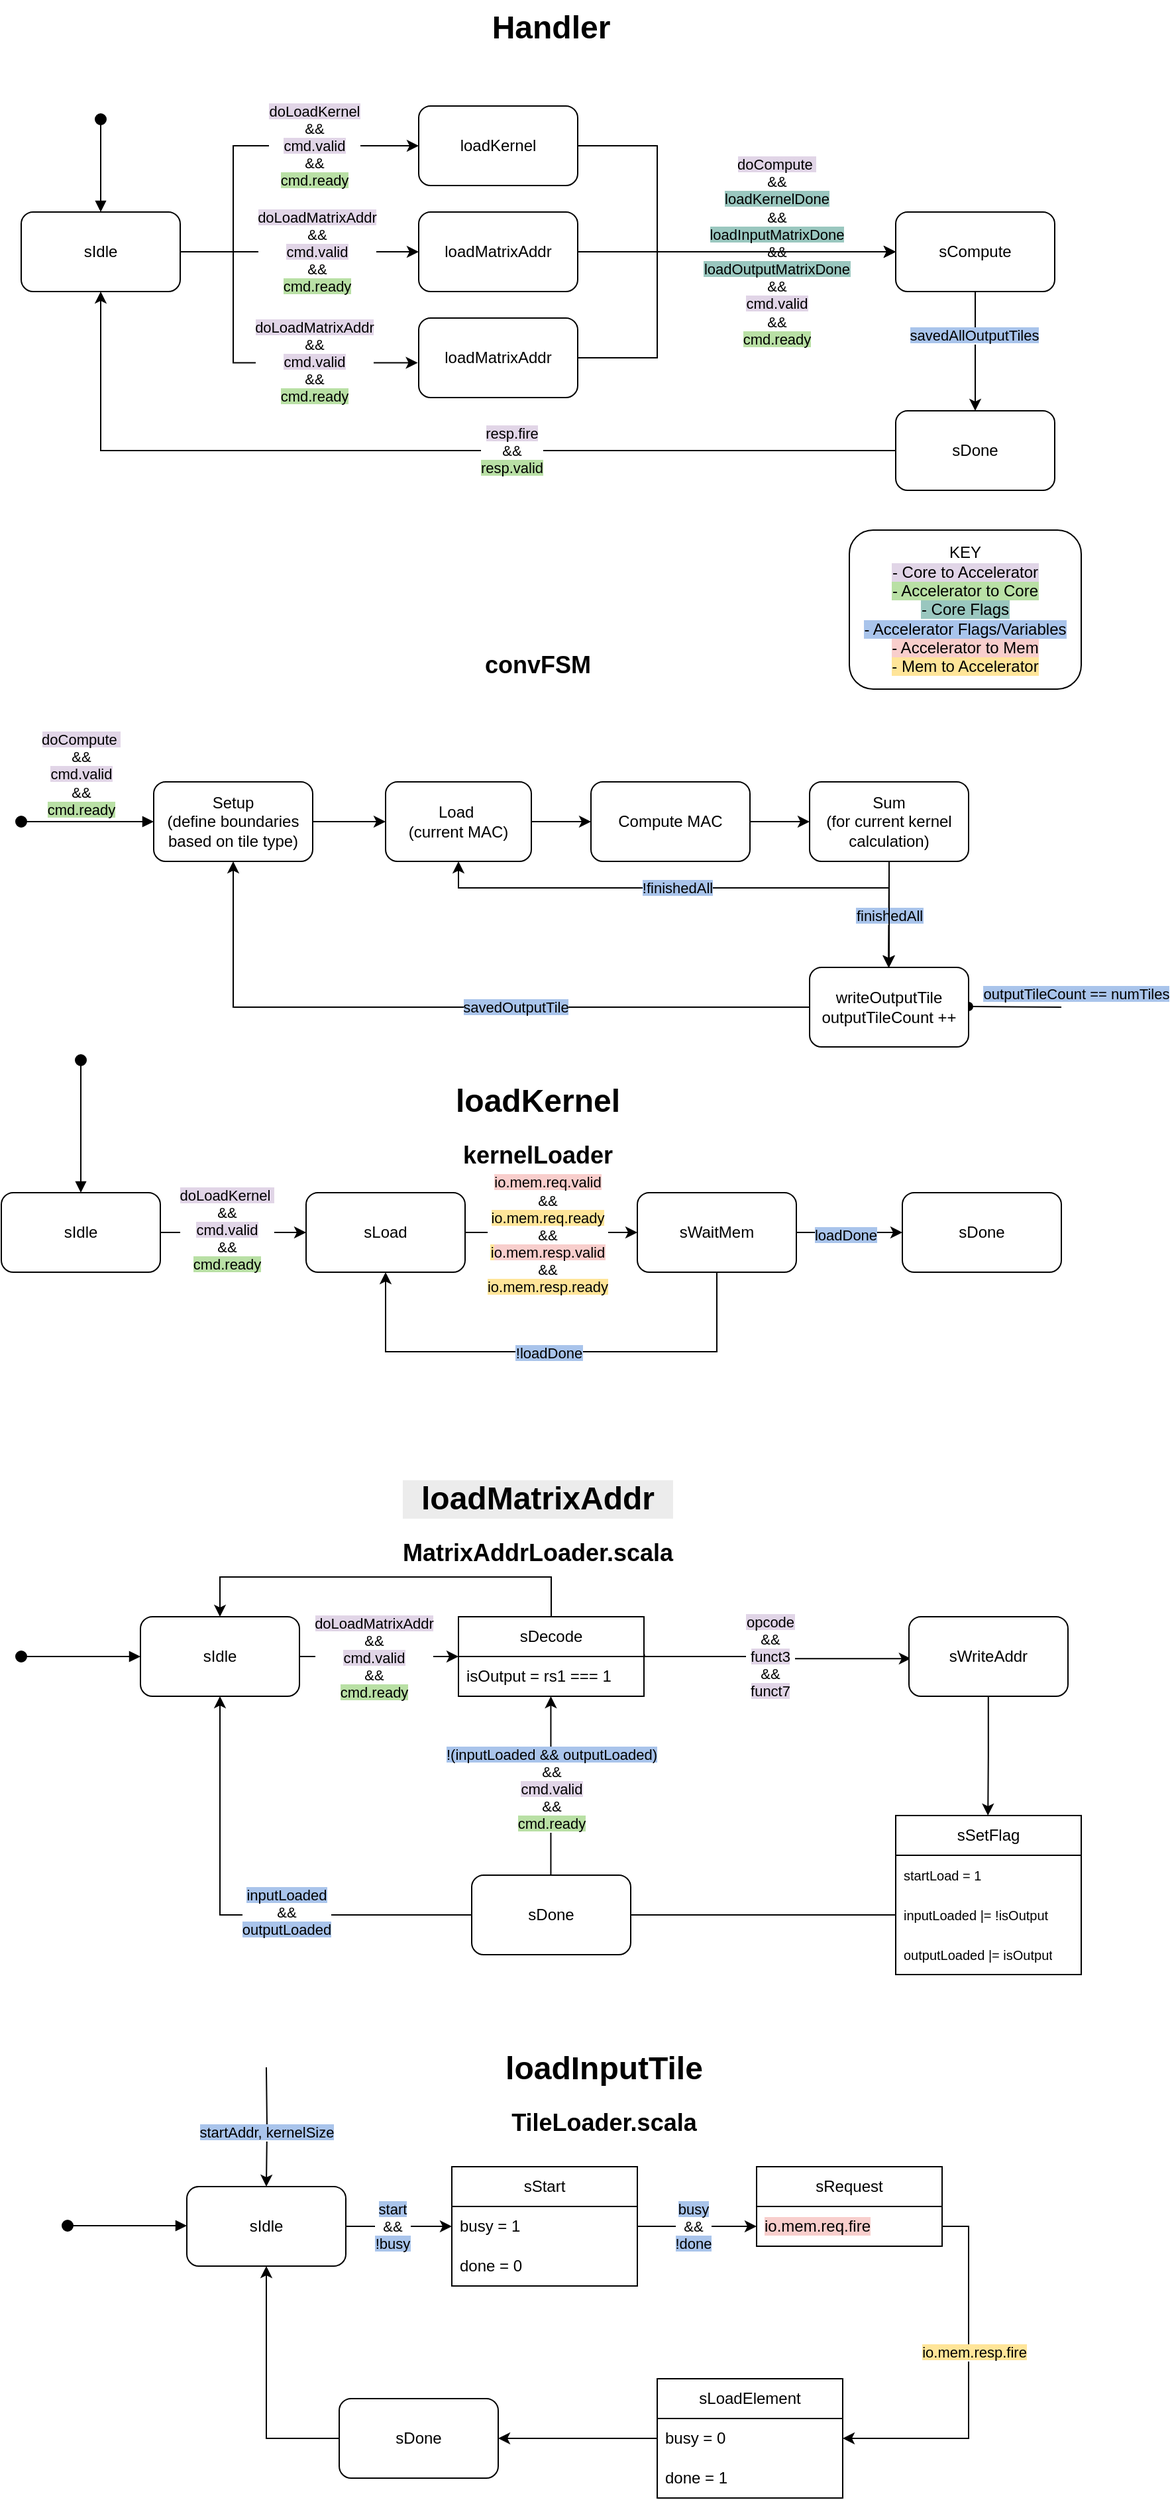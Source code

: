 <mxfile version="27.0.6">
  <diagram name="Page-1" id="AbGpAP4MnXm49M3xG25A">
    <mxGraphModel dx="814" dy="551" grid="1" gridSize="10" guides="1" tooltips="1" connect="1" arrows="1" fold="1" page="1" pageScale="1" pageWidth="850" pageHeight="1100" math="0" shadow="0">
      <root>
        <mxCell id="0" />
        <mxCell id="1" parent="0" />
        <mxCell id="mHajlrHNez_8a4drACEi-1" value="&lt;h1 style=&quot;margin-top: 0px;&quot;&gt;Handler&lt;/h1&gt;" style="text;html=1;whiteSpace=wrap;overflow=hidden;rounded=0;align=center;" parent="1" vertex="1">
          <mxGeometry x="335" y="20" width="180" height="120" as="geometry" />
        </mxCell>
        <mxCell id="mHajlrHNez_8a4drACEi-3" value="sCompute" style="rounded=1;whiteSpace=wrap;html=1;" parent="1" vertex="1">
          <mxGeometry x="685" y="180" width="120" height="60" as="geometry" />
        </mxCell>
        <mxCell id="e7i92no-idro5mqMsdCR-1" style="edgeStyle=orthogonalEdgeStyle;rounded=0;orthogonalLoop=1;jettySize=auto;html=1;entryX=0.5;entryY=1;entryDx=0;entryDy=0;" parent="1" source="mHajlrHNez_8a4drACEi-4" target="9_EJvV3WEVmUTqAfREFr-1" edge="1">
          <mxGeometry relative="1" as="geometry" />
        </mxCell>
        <mxCell id="e7i92no-idro5mqMsdCR-3" value="&lt;div&gt;&lt;span style=&quot;background-color: rgb(225, 213, 231);&quot;&gt;resp.fire&lt;/span&gt;&lt;/div&gt;&lt;div&gt;&amp;amp;&amp;amp;&lt;/div&gt;&lt;span style=&quot;background-color: rgb(185, 224, 165);&quot;&gt;resp.valid&lt;/span&gt;" style="edgeLabel;html=1;align=center;verticalAlign=middle;resizable=0;points=[];" parent="e7i92no-idro5mqMsdCR-1" vertex="1" connectable="0">
          <mxGeometry x="-0.217" y="4" relative="1" as="geometry">
            <mxPoint x="-8" y="-4" as="offset" />
          </mxGeometry>
        </mxCell>
        <mxCell id="mHajlrHNez_8a4drACEi-4" value="sDone" style="rounded=1;whiteSpace=wrap;html=1;" parent="1" vertex="1">
          <mxGeometry x="685" y="330" width="120" height="60" as="geometry" />
        </mxCell>
        <mxCell id="mHajlrHNez_8a4drACEi-5" value="" style="html=1;verticalAlign=bottom;startArrow=oval;startFill=1;endArrow=block;startSize=8;curved=0;rounded=0;entryX=0.5;entryY=0;entryDx=0;entryDy=0;" parent="1" edge="1">
          <mxGeometry width="60" relative="1" as="geometry">
            <mxPoint x="85" y="110" as="sourcePoint" />
            <mxPoint x="85" y="180" as="targetPoint" />
          </mxGeometry>
        </mxCell>
        <mxCell id="mHajlrHNez_8a4drACEi-7" value="" style="endArrow=classic;html=1;rounded=0;entryX=0;entryY=0.5;entryDx=0;entryDy=0;exitX=1;exitY=0.5;exitDx=0;exitDy=0;" parent="1" source="9_EJvV3WEVmUTqAfREFr-35" target="mHajlrHNez_8a4drACEi-3" edge="1">
          <mxGeometry width="50" height="50" relative="1" as="geometry">
            <mxPoint x="505" y="210" as="sourcePoint" />
            <mxPoint x="775" y="360" as="targetPoint" />
          </mxGeometry>
        </mxCell>
        <mxCell id="mHajlrHNez_8a4drACEi-8" value="&lt;span style=&quot;background-color: rgb(225, 213, 231);&quot;&gt;doCompute&amp;nbsp;&lt;/span&gt;&lt;div&gt;&lt;span&gt;&amp;amp;&amp;amp;&lt;/span&gt;&lt;/div&gt;&lt;div&gt;&lt;span style=&quot;background-color: rgb(154, 199, 191);&quot;&gt;loadKernelDone&lt;/span&gt;&lt;/div&gt;&lt;div&gt;&lt;span&gt;&amp;amp;&amp;amp;&lt;/span&gt;&lt;/div&gt;&lt;div&gt;&lt;span style=&quot;background-color: rgb(154, 199, 191);&quot;&gt;loadInputMatrixDone&lt;/span&gt;&lt;/div&gt;&lt;div&gt;&lt;span&gt;&amp;amp;&amp;amp;&lt;/span&gt;&lt;/div&gt;&lt;div&gt;&lt;span style=&quot;background-color: rgb(154, 199, 191);&quot;&gt;loadOutputMatrixDone&lt;/span&gt;&lt;/div&gt;&lt;div&gt;&lt;span&gt;&amp;amp;&amp;amp;&lt;/span&gt;&lt;/div&gt;&lt;div&gt;&lt;span style=&quot;background-color: rgb(225, 213, 231);&quot;&gt;cmd.valid&lt;/span&gt;&lt;/div&gt;&lt;div&gt;&lt;span&gt;&amp;amp;&amp;amp;&lt;/span&gt;&lt;/div&gt;&lt;div&gt;&lt;span style=&quot;background-color: rgb(185, 224, 165);&quot;&gt;cmd.ready&lt;/span&gt;&lt;/div&gt;" style="edgeLabel;html=1;align=center;verticalAlign=middle;resizable=0;points=[];" parent="mHajlrHNez_8a4drACEi-7" vertex="1" connectable="0">
          <mxGeometry x="-0.113" y="1" relative="1" as="geometry">
            <mxPoint x="43" y="1" as="offset" />
          </mxGeometry>
        </mxCell>
        <mxCell id="mHajlrHNez_8a4drACEi-9" value="" style="endArrow=classic;html=1;rounded=0;exitX=0.5;exitY=1;exitDx=0;exitDy=0;entryX=0.5;entryY=0;entryDx=0;entryDy=0;" parent="1" source="mHajlrHNez_8a4drACEi-3" target="mHajlrHNez_8a4drACEi-4" edge="1">
          <mxGeometry width="50" height="50" relative="1" as="geometry">
            <mxPoint x="725" y="410" as="sourcePoint" />
            <mxPoint x="775" y="360" as="targetPoint" />
          </mxGeometry>
        </mxCell>
        <mxCell id="mHajlrHNez_8a4drACEi-10" value="&lt;span style=&quot;background-color: rgb(169, 196, 235);&quot;&gt;savedAllOutputTiles&lt;/span&gt;" style="edgeLabel;html=1;align=center;verticalAlign=middle;resizable=0;points=[];" parent="mHajlrHNez_8a4drACEi-9" vertex="1" connectable="0">
          <mxGeometry x="-0.267" y="-1" relative="1" as="geometry">
            <mxPoint as="offset" />
          </mxGeometry>
        </mxCell>
        <mxCell id="9_EJvV3WEVmUTqAfREFr-40" value="" style="edgeStyle=orthogonalEdgeStyle;rounded=0;orthogonalLoop=1;jettySize=auto;html=1;" parent="1" source="9_EJvV3WEVmUTqAfREFr-1" target="9_EJvV3WEVmUTqAfREFr-35" edge="1">
          <mxGeometry relative="1" as="geometry" />
        </mxCell>
        <mxCell id="9_EJvV3WEVmUTqAfREFr-44" value="&lt;span style=&quot;background-color: rgb(225, 213, 231);&quot;&gt;doLoadMatrixAddr&lt;/span&gt;&lt;div&gt;&lt;div&gt;&amp;amp;&amp;amp;&lt;/div&gt;&lt;div&gt;&lt;span style=&quot;background-color: rgb(225, 213, 231);&quot;&gt;cmd.valid&lt;/span&gt;&lt;/div&gt;&lt;div&gt;&amp;amp;&amp;amp;&lt;/div&gt;&lt;div&gt;&lt;span style=&quot;background-color: rgb(185, 224, 165);&quot;&gt;cmd.ready&lt;/span&gt;&lt;/div&gt;&lt;/div&gt;" style="edgeLabel;html=1;align=center;verticalAlign=middle;resizable=0;points=[];" parent="9_EJvV3WEVmUTqAfREFr-40" vertex="1" connectable="0">
          <mxGeometry x="0.143" relative="1" as="geometry">
            <mxPoint as="offset" />
          </mxGeometry>
        </mxCell>
        <mxCell id="9_EJvV3WEVmUTqAfREFr-41" style="edgeStyle=orthogonalEdgeStyle;rounded=0;orthogonalLoop=1;jettySize=auto;html=1;exitX=1;exitY=0.5;exitDx=0;exitDy=0;entryX=0;entryY=0.5;entryDx=0;entryDy=0;" parent="1" source="9_EJvV3WEVmUTqAfREFr-1" target="9_EJvV3WEVmUTqAfREFr-34" edge="1">
          <mxGeometry relative="1" as="geometry">
            <Array as="points">
              <mxPoint x="185" y="210" />
              <mxPoint x="185" y="130" />
            </Array>
          </mxGeometry>
        </mxCell>
        <mxCell id="9_EJvV3WEVmUTqAfREFr-43" value="&lt;span style=&quot;background-color: rgb(225, 213, 231);&quot;&gt;doLoadKernel&lt;/span&gt;&lt;div&gt;&lt;div&gt;&amp;amp;&amp;amp;&lt;/div&gt;&lt;div&gt;&lt;span style=&quot;background-color: rgb(225, 213, 231);&quot;&gt;cmd.valid&lt;/span&gt;&lt;/div&gt;&lt;div&gt;&amp;amp;&amp;amp;&lt;/div&gt;&lt;div&gt;&lt;span style=&quot;background-color: rgb(185, 224, 165);&quot;&gt;cmd.ready&lt;/span&gt;&lt;/div&gt;&lt;/div&gt;" style="edgeLabel;html=1;align=center;verticalAlign=middle;resizable=0;points=[];" parent="9_EJvV3WEVmUTqAfREFr-41" vertex="1" connectable="0">
          <mxGeometry x="-0.042" relative="1" as="geometry">
            <mxPoint x="56" as="offset" />
          </mxGeometry>
        </mxCell>
        <mxCell id="9_EJvV3WEVmUTqAfREFr-1" value="sIdle" style="rounded=1;whiteSpace=wrap;html=1;" parent="1" vertex="1">
          <mxGeometry x="25" y="180" width="120" height="60" as="geometry" />
        </mxCell>
        <mxCell id="9_EJvV3WEVmUTqAfREFr-2" value="&lt;h1 style=&quot;margin-top: 0px;&quot;&gt;&lt;br&gt;&lt;/h1&gt;&lt;h2&gt;convFSM&lt;/h2&gt;" style="text;html=1;whiteSpace=wrap;overflow=hidden;rounded=0;align=center;" parent="1" vertex="1">
          <mxGeometry x="325" y="460" width="180" height="120" as="geometry" />
        </mxCell>
        <mxCell id="9_EJvV3WEVmUTqAfREFr-8" value="" style="edgeStyle=orthogonalEdgeStyle;rounded=0;orthogonalLoop=1;jettySize=auto;html=1;" parent="1" source="9_EJvV3WEVmUTqAfREFr-4" target="9_EJvV3WEVmUTqAfREFr-7" edge="1">
          <mxGeometry relative="1" as="geometry" />
        </mxCell>
        <mxCell id="9_EJvV3WEVmUTqAfREFr-4" value="Setup&lt;br&gt;(define boundaries based on tile type)" style="rounded=1;whiteSpace=wrap;html=1;" parent="1" vertex="1">
          <mxGeometry x="125" y="610" width="120" height="60" as="geometry" />
        </mxCell>
        <mxCell id="9_EJvV3WEVmUTqAfREFr-5" value="&lt;span style=&quot;background-color: rgb(225, 213, 231);&quot;&gt;doCompute&amp;nbsp;&lt;/span&gt;&lt;div&gt;&amp;amp;&amp;amp;&lt;/div&gt;&lt;div&gt;&lt;span style=&quot;background-color: rgb(225, 213, 231);&quot;&gt;cmd.valid&lt;/span&gt;&lt;/div&gt;&lt;div&gt;&amp;amp;&amp;amp;&lt;/div&gt;&lt;div&gt;&lt;span style=&quot;background-color: rgb(185, 224, 165);&quot;&gt;cmd.ready&lt;/span&gt;&lt;/div&gt;" style="html=1;verticalAlign=bottom;startArrow=oval;startFill=1;endArrow=block;startSize=8;curved=0;rounded=0;entryX=0;entryY=0.5;entryDx=0;entryDy=0;" parent="1" target="9_EJvV3WEVmUTqAfREFr-4" edge="1">
          <mxGeometry x="-0.097" width="60" relative="1" as="geometry">
            <mxPoint x="25" y="640" as="sourcePoint" />
            <mxPoint x="29.5" y="610" as="targetPoint" />
            <Array as="points">
              <mxPoint x="25" y="640" />
            </Array>
            <mxPoint as="offset" />
          </mxGeometry>
        </mxCell>
        <mxCell id="9_EJvV3WEVmUTqAfREFr-10" value="" style="edgeStyle=orthogonalEdgeStyle;rounded=0;orthogonalLoop=1;jettySize=auto;html=1;endArrow=classic;endFill=1;entryX=0.5;entryY=0;entryDx=0;entryDy=0;exitX=0.5;exitY=1;exitDx=0;exitDy=0;" parent="1" source="75ZHfetj1eM8MXebtC4A-9" edge="1">
          <mxGeometry relative="1" as="geometry">
            <mxPoint x="679.5" y="750" as="targetPoint" />
            <mxPoint x="679.5" y="690" as="sourcePoint" />
            <Array as="points">
              <mxPoint x="680" y="680" />
            </Array>
          </mxGeometry>
        </mxCell>
        <mxCell id="9_EJvV3WEVmUTqAfREFr-11" value="&lt;span style=&quot;background-color: rgb(169, 196, 235);&quot;&gt;finishedAll&lt;/span&gt;" style="edgeLabel;html=1;align=center;verticalAlign=middle;resizable=0;points=[];" parent="9_EJvV3WEVmUTqAfREFr-10" vertex="1" connectable="0">
          <mxGeometry x="0.014" relative="1" as="geometry">
            <mxPoint as="offset" />
          </mxGeometry>
        </mxCell>
        <mxCell id="75ZHfetj1eM8MXebtC4A-3" style="edgeStyle=orthogonalEdgeStyle;rounded=0;orthogonalLoop=1;jettySize=auto;html=1;entryX=0;entryY=0.5;entryDx=0;entryDy=0;" parent="1" source="9_EJvV3WEVmUTqAfREFr-7" target="75ZHfetj1eM8MXebtC4A-1" edge="1">
          <mxGeometry relative="1" as="geometry" />
        </mxCell>
        <mxCell id="9_EJvV3WEVmUTqAfREFr-7" value="Load&amp;nbsp;&lt;div&gt;(current MAC)&lt;/div&gt;" style="rounded=1;whiteSpace=wrap;html=1;" parent="1" vertex="1">
          <mxGeometry x="300" y="610" width="110" height="60" as="geometry" />
        </mxCell>
        <mxCell id="9_EJvV3WEVmUTqAfREFr-12" value="&lt;h1 style=&quot;margin-top: 0px;&quot;&gt;loadKernel&lt;/h1&gt;&lt;h2&gt;kernelLoader&lt;/h2&gt;" style="text;html=1;whiteSpace=wrap;overflow=hidden;rounded=0;align=center;" parent="1" vertex="1">
          <mxGeometry x="325" y="830" width="180" height="90" as="geometry" />
        </mxCell>
        <mxCell id="9_EJvV3WEVmUTqAfREFr-14" value="" style="endArrow=classic;html=1;rounded=0;exitX=0;exitY=0.5;exitDx=0;exitDy=0;entryX=0.5;entryY=1;entryDx=0;entryDy=0;" parent="1" source="9_EJvV3WEVmUTqAfREFr-13" target="9_EJvV3WEVmUTqAfREFr-4" edge="1">
          <mxGeometry width="50" height="50" relative="1" as="geometry">
            <mxPoint x="475" y="780" as="sourcePoint" />
            <mxPoint x="330" y="690" as="targetPoint" />
            <Array as="points">
              <mxPoint x="185" y="780" />
            </Array>
          </mxGeometry>
        </mxCell>
        <mxCell id="9_EJvV3WEVmUTqAfREFr-15" value="&lt;span style=&quot;background-color: rgb(169, 196, 235);&quot;&gt;savedOutputTile&lt;/span&gt;" style="edgeLabel;html=1;align=center;verticalAlign=middle;resizable=0;points=[];" parent="9_EJvV3WEVmUTqAfREFr-14" vertex="1" connectable="0">
          <mxGeometry x="-0.037" y="-3" relative="1" as="geometry">
            <mxPoint x="40" y="3" as="offset" />
          </mxGeometry>
        </mxCell>
        <mxCell id="9_EJvV3WEVmUTqAfREFr-26" value="" style="edgeStyle=orthogonalEdgeStyle;rounded=0;orthogonalLoop=1;jettySize=auto;html=1;" parent="1" source="9_EJvV3WEVmUTqAfREFr-19" target="9_EJvV3WEVmUTqAfREFr-22" edge="1">
          <mxGeometry relative="1" as="geometry" />
        </mxCell>
        <mxCell id="e7i92no-idro5mqMsdCR-4" value="&lt;span style=&quot;background-color: rgb(225, 213, 231);&quot;&gt;doLoadKernel&amp;nbsp;&lt;/span&gt;&lt;div&gt;&amp;amp;&amp;amp;&lt;/div&gt;&lt;div&gt;&lt;span style=&quot;background-color: rgb(225, 213, 231);&quot;&gt;cmd.valid&lt;/span&gt;&lt;/div&gt;&lt;div&gt;&amp;amp;&amp;amp;&lt;/div&gt;&lt;div&gt;&lt;span style=&quot;background-color: rgb(185, 224, 165);&quot;&gt;cmd.ready&lt;/span&gt;&lt;/div&gt;" style="edgeLabel;html=1;align=center;verticalAlign=middle;resizable=0;points=[];" parent="9_EJvV3WEVmUTqAfREFr-26" vertex="1" connectable="0">
          <mxGeometry x="-0.145" y="2" relative="1" as="geometry">
            <mxPoint x="3" as="offset" />
          </mxGeometry>
        </mxCell>
        <mxCell id="9_EJvV3WEVmUTqAfREFr-19" value="sIdle" style="rounded=1;whiteSpace=wrap;html=1;" parent="1" vertex="1">
          <mxGeometry x="10" y="920" width="120" height="60" as="geometry" />
        </mxCell>
        <mxCell id="9_EJvV3WEVmUTqAfREFr-21" value="" style="html=1;verticalAlign=bottom;startArrow=oval;startFill=1;endArrow=block;startSize=8;curved=0;rounded=0;entryX=0.5;entryY=0;entryDx=0;entryDy=0;" parent="1" target="9_EJvV3WEVmUTqAfREFr-19" edge="1">
          <mxGeometry x="0.571" width="60" relative="1" as="geometry">
            <mxPoint x="70" y="820" as="sourcePoint" />
            <mxPoint x="200" y="840" as="targetPoint" />
            <mxPoint as="offset" />
          </mxGeometry>
        </mxCell>
        <mxCell id="9_EJvV3WEVmUTqAfREFr-27" value="" style="edgeStyle=orthogonalEdgeStyle;rounded=0;orthogonalLoop=1;jettySize=auto;html=1;" parent="1" source="9_EJvV3WEVmUTqAfREFr-22" target="9_EJvV3WEVmUTqAfREFr-23" edge="1">
          <mxGeometry relative="1" as="geometry" />
        </mxCell>
        <mxCell id="9_EJvV3WEVmUTqAfREFr-28" value="&lt;span style=&quot;background-color: rgb(248, 206, 204);&quot;&gt;io.mem.req.valid&lt;/span&gt;&lt;div&gt;&amp;amp;&amp;amp;&lt;/div&gt;&lt;div&gt;&lt;span style=&quot;background-color: rgb(255, 229, 153);&quot;&gt;io.mem.req.ready&lt;/span&gt;&lt;/div&gt;&lt;div&gt;&lt;span&gt;&amp;amp;&amp;amp;&lt;/span&gt;&lt;/div&gt;&lt;div&gt;&lt;span style=&quot;background-color: rgb(255, 229, 153);&quot;&gt;i&lt;/span&gt;&lt;span style=&quot;background-color: rgb(248, 206, 204);&quot;&gt;o.mem.resp.valid&lt;/span&gt;&lt;/div&gt;&lt;div&gt;&lt;span&gt;&amp;amp;&amp;amp;&lt;/span&gt;&lt;/div&gt;&lt;div&gt;&lt;span style=&quot;background-color: rgb(255, 229, 153);&quot;&gt;io.mem.resp.ready&lt;/span&gt;&lt;/div&gt;" style="edgeLabel;html=1;align=center;verticalAlign=middle;resizable=0;points=[];" parent="9_EJvV3WEVmUTqAfREFr-27" vertex="1" connectable="0">
          <mxGeometry x="-0.044" y="-2" relative="1" as="geometry">
            <mxPoint as="offset" />
          </mxGeometry>
        </mxCell>
        <mxCell id="9_EJvV3WEVmUTqAfREFr-22" value="sLoad" style="rounded=1;whiteSpace=wrap;html=1;" parent="1" vertex="1">
          <mxGeometry x="240" y="920" width="120" height="60" as="geometry" />
        </mxCell>
        <mxCell id="9_EJvV3WEVmUTqAfREFr-25" value="" style="edgeStyle=orthogonalEdgeStyle;rounded=0;orthogonalLoop=1;jettySize=auto;html=1;" parent="1" source="9_EJvV3WEVmUTqAfREFr-23" target="9_EJvV3WEVmUTqAfREFr-24" edge="1">
          <mxGeometry relative="1" as="geometry" />
        </mxCell>
        <mxCell id="9_EJvV3WEVmUTqAfREFr-32" value="&lt;span style=&quot;background-color: rgb(169, 196, 235);&quot;&gt;loadDone&lt;/span&gt;" style="edgeLabel;html=1;align=center;verticalAlign=middle;resizable=0;points=[];" parent="9_EJvV3WEVmUTqAfREFr-25" vertex="1" connectable="0">
          <mxGeometry x="-0.075" y="-2" relative="1" as="geometry">
            <mxPoint as="offset" />
          </mxGeometry>
        </mxCell>
        <mxCell id="9_EJvV3WEVmUTqAfREFr-23" value="sWaitMem" style="rounded=1;whiteSpace=wrap;html=1;" parent="1" vertex="1">
          <mxGeometry x="490" y="920" width="120" height="60" as="geometry" />
        </mxCell>
        <mxCell id="9_EJvV3WEVmUTqAfREFr-24" value="sDone" style="rounded=1;whiteSpace=wrap;html=1;" parent="1" vertex="1">
          <mxGeometry x="690" y="920" width="120" height="60" as="geometry" />
        </mxCell>
        <mxCell id="9_EJvV3WEVmUTqAfREFr-29" value="KEY&lt;div&gt;&lt;span style=&quot;background-color: rgb(225, 213, 231);&quot;&gt;- Core to Accelerator&lt;/span&gt;&lt;/div&gt;&lt;div&gt;&lt;span style=&quot;background-color: rgb(185, 224, 165);&quot;&gt;- Accelerator to Core&lt;/span&gt;&lt;/div&gt;&lt;div&gt;&lt;span style=&quot;background-color: rgb(154, 199, 191);&quot;&gt;- Core Flags&lt;/span&gt;&lt;/div&gt;&lt;div&gt;&lt;span style=&quot;background-color: rgb(169, 196, 235);&quot;&gt;- Accelerator Flags/Variables&lt;/span&gt;&lt;/div&gt;&lt;div&gt;&lt;span style=&quot;background-color: rgb(248, 206, 204);&quot;&gt;- Accelerator to Mem&lt;/span&gt;&lt;/div&gt;&lt;div&gt;&lt;span style=&quot;background-color: rgb(255, 229, 153);&quot;&gt;- Mem to Accelerator&lt;/span&gt;&lt;/div&gt;" style="rounded=1;whiteSpace=wrap;html=1;labelBackgroundColor=default;" parent="1" vertex="1">
          <mxGeometry x="650" y="420" width="175" height="120" as="geometry" />
        </mxCell>
        <mxCell id="9_EJvV3WEVmUTqAfREFr-30" value="" style="endArrow=classic;html=1;rounded=0;exitX=0.5;exitY=1;exitDx=0;exitDy=0;entryX=0.5;entryY=1;entryDx=0;entryDy=0;" parent="1" source="9_EJvV3WEVmUTqAfREFr-23" target="9_EJvV3WEVmUTqAfREFr-22" edge="1">
          <mxGeometry width="50" height="50" relative="1" as="geometry">
            <mxPoint x="600" y="810" as="sourcePoint" />
            <mxPoint x="550" y="1040" as="targetPoint" />
            <Array as="points">
              <mxPoint x="550" y="1040" />
              <mxPoint x="300" y="1040" />
            </Array>
          </mxGeometry>
        </mxCell>
        <mxCell id="9_EJvV3WEVmUTqAfREFr-33" value="&lt;span style=&quot;background-color: rgb(169, 196, 235);&quot;&gt;!loadDone&lt;/span&gt;" style="edgeLabel;html=1;align=center;verticalAlign=middle;resizable=0;points=[];" parent="9_EJvV3WEVmUTqAfREFr-30" vertex="1" connectable="0">
          <mxGeometry x="0.011" y="1" relative="1" as="geometry">
            <mxPoint as="offset" />
          </mxGeometry>
        </mxCell>
        <mxCell id="9_EJvV3WEVmUTqAfREFr-46" style="edgeStyle=orthogonalEdgeStyle;rounded=0;orthogonalLoop=1;jettySize=auto;html=1;exitX=1;exitY=0.5;exitDx=0;exitDy=0;entryX=0;entryY=0.5;entryDx=0;entryDy=0;" parent="1" source="9_EJvV3WEVmUTqAfREFr-34" target="mHajlrHNez_8a4drACEi-3" edge="1">
          <mxGeometry relative="1" as="geometry">
            <Array as="points">
              <mxPoint x="505" y="130" />
              <mxPoint x="505" y="210" />
            </Array>
          </mxGeometry>
        </mxCell>
        <mxCell id="9_EJvV3WEVmUTqAfREFr-34" value="loadKernel" style="rounded=1;whiteSpace=wrap;html=1;" parent="1" vertex="1">
          <mxGeometry x="325" y="100" width="120" height="60" as="geometry" />
        </mxCell>
        <mxCell id="9_EJvV3WEVmUTqAfREFr-35" value="loadMatrixAddr" style="rounded=1;whiteSpace=wrap;html=1;" parent="1" vertex="1">
          <mxGeometry x="325" y="180" width="120" height="60" as="geometry" />
        </mxCell>
        <mxCell id="9_EJvV3WEVmUTqAfREFr-48" style="edgeStyle=orthogonalEdgeStyle;rounded=0;orthogonalLoop=1;jettySize=auto;html=1;exitX=1;exitY=0.5;exitDx=0;exitDy=0;entryX=0;entryY=0.5;entryDx=0;entryDy=0;" parent="1" source="9_EJvV3WEVmUTqAfREFr-36" target="mHajlrHNez_8a4drACEi-3" edge="1">
          <mxGeometry relative="1" as="geometry">
            <Array as="points">
              <mxPoint x="505" y="290" />
              <mxPoint x="505" y="210" />
            </Array>
          </mxGeometry>
        </mxCell>
        <mxCell id="9_EJvV3WEVmUTqAfREFr-36" value="loadMatrixAddr" style="rounded=1;whiteSpace=wrap;html=1;" parent="1" vertex="1">
          <mxGeometry x="325" y="260" width="120" height="60" as="geometry" />
        </mxCell>
        <mxCell id="9_EJvV3WEVmUTqAfREFr-42" style="edgeStyle=orthogonalEdgeStyle;rounded=0;orthogonalLoop=1;jettySize=auto;html=1;exitX=1;exitY=0.5;exitDx=0;exitDy=0;entryX=-0.006;entryY=0.563;entryDx=0;entryDy=0;entryPerimeter=0;" parent="1" source="9_EJvV3WEVmUTqAfREFr-1" target="9_EJvV3WEVmUTqAfREFr-36" edge="1">
          <mxGeometry relative="1" as="geometry">
            <Array as="points">
              <mxPoint x="185" y="210" />
              <mxPoint x="185" y="294" />
            </Array>
          </mxGeometry>
        </mxCell>
        <mxCell id="9_EJvV3WEVmUTqAfREFr-45" value="&lt;span style=&quot;background-color: rgb(225, 213, 231);&quot;&gt;doLoadMatrixAddr&lt;/span&gt;&lt;div&gt;&lt;div&gt;&amp;amp;&amp;amp;&lt;/div&gt;&lt;div&gt;&lt;span style=&quot;background-color: rgb(225, 213, 231);&quot;&gt;cmd.valid&lt;/span&gt;&lt;/div&gt;&lt;div&gt;&amp;amp;&amp;amp;&lt;/div&gt;&lt;div&gt;&lt;span style=&quot;background-color: rgb(185, 224, 165);&quot;&gt;cmd.ready&lt;/span&gt;&lt;/div&gt;&lt;/div&gt;" style="edgeLabel;html=1;align=center;verticalAlign=middle;resizable=0;points=[];" parent="9_EJvV3WEVmUTqAfREFr-42" vertex="1" connectable="0">
          <mxGeometry x="0.341" y="1" relative="1" as="geometry">
            <mxPoint x="8" as="offset" />
          </mxGeometry>
        </mxCell>
        <mxCell id="9_EJvV3WEVmUTqAfREFr-55" value="" style="edgeStyle=orthogonalEdgeStyle;rounded=0;orthogonalLoop=1;jettySize=auto;html=1;" parent="1" source="9_EJvV3WEVmUTqAfREFr-49" edge="1">
          <mxGeometry relative="1" as="geometry">
            <mxPoint x="355" y="1270" as="targetPoint" />
          </mxGeometry>
        </mxCell>
        <mxCell id="9_EJvV3WEVmUTqAfREFr-56" value="&lt;span style=&quot;background-color: rgb(225, 213, 231);&quot;&gt;doLoadMatrixAddr&lt;/span&gt;&lt;div&gt;&lt;div&gt;&amp;amp;&amp;amp;&lt;/div&gt;&lt;div&gt;&lt;span style=&quot;background-color: rgb(225, 213, 231);&quot;&gt;cmd.valid&lt;/span&gt;&lt;/div&gt;&lt;div&gt;&amp;amp;&amp;amp;&lt;/div&gt;&lt;div&gt;&lt;span style=&quot;background-color: rgb(185, 224, 165);&quot;&gt;cmd.ready&lt;/span&gt;&lt;/div&gt;&lt;/div&gt;" style="edgeLabel;html=1;align=center;verticalAlign=middle;resizable=0;points=[];" parent="9_EJvV3WEVmUTqAfREFr-55" vertex="1" connectable="0">
          <mxGeometry x="-0.082" y="-1" relative="1" as="geometry">
            <mxPoint as="offset" />
          </mxGeometry>
        </mxCell>
        <mxCell id="9_EJvV3WEVmUTqAfREFr-49" value="sIdle" style="rounded=1;whiteSpace=wrap;html=1;" parent="1" vertex="1">
          <mxGeometry x="115" y="1240" width="120" height="60" as="geometry" />
        </mxCell>
        <mxCell id="9_EJvV3WEVmUTqAfREFr-50" value="&lt;h1 style=&quot;forced-color-adjust: none; color: rgb(0, 0, 0); font-family: Helvetica; font-style: normal; font-variant-ligatures: normal; font-variant-caps: normal; letter-spacing: normal; orphans: 2; text-indent: 0px; text-transform: none; widows: 2; word-spacing: 0px; -webkit-text-stroke-width: 0px; white-space: normal; background-color: rgb(236, 236, 236); text-decoration-thickness: initial; text-decoration-style: initial; text-decoration-color: initial; margin-top: 0px;&quot;&gt;loadMatrixAddr&lt;/h1&gt;&lt;h2&gt;MatrixAddrLoader.scala&lt;/h2&gt;" style="text;whiteSpace=wrap;html=1;align=center;" parent="1" vertex="1">
          <mxGeometry x="335" y="1130" width="160" height="70" as="geometry" />
        </mxCell>
        <mxCell id="9_EJvV3WEVmUTqAfREFr-57" value="" style="edgeStyle=orthogonalEdgeStyle;rounded=0;orthogonalLoop=1;jettySize=auto;html=1;entryX=0.01;entryY=0.052;entryDx=0;entryDy=0;entryPerimeter=0;exitX=1.002;exitY=-0.059;exitDx=0;exitDy=0;exitPerimeter=0;" parent="1" source="9_EJvV3WEVmUTqAfREFr-76" edge="1">
          <mxGeometry relative="1" as="geometry">
            <mxPoint x="475" y="1270.0" as="sourcePoint" />
            <mxPoint x="696.4" y="1271.56" as="targetPoint" />
            <Array as="points">
              <mxPoint x="495" y="1270" />
              <mxPoint x="596" y="1270" />
              <mxPoint x="596" y="1272" />
            </Array>
          </mxGeometry>
        </mxCell>
        <mxCell id="9_EJvV3WEVmUTqAfREFr-58" value="&lt;span style=&quot;background-color: rgb(225, 213, 231);&quot;&gt;opcode&lt;/span&gt;&lt;div&gt;&amp;amp;&amp;amp;&lt;/div&gt;&lt;div&gt;&lt;span style=&quot;background-color: rgb(225, 213, 231);&quot;&gt;funct3&lt;/span&gt;&lt;/div&gt;&lt;div&gt;&amp;amp;&amp;amp;&lt;/div&gt;&lt;div&gt;&lt;span style=&quot;background-color: rgb(225, 213, 231);&quot;&gt;funct7&lt;/span&gt;&lt;/div&gt;" style="edgeLabel;html=1;align=center;verticalAlign=middle;resizable=0;points=[];" parent="9_EJvV3WEVmUTqAfREFr-57" vertex="1" connectable="0">
          <mxGeometry x="-0.057" relative="1" as="geometry">
            <mxPoint as="offset" />
          </mxGeometry>
        </mxCell>
        <mxCell id="9_EJvV3WEVmUTqAfREFr-59" style="edgeStyle=orthogonalEdgeStyle;rounded=0;orthogonalLoop=1;jettySize=auto;html=1;exitX=0.5;exitY=0;exitDx=0;exitDy=0;" parent="1" source="9_EJvV3WEVmUTqAfREFr-75" edge="1">
          <mxGeometry relative="1" as="geometry">
            <mxPoint x="415" y="1240" as="sourcePoint" />
            <mxPoint x="175" y="1240" as="targetPoint" />
            <Array as="points">
              <mxPoint x="425" y="1210" />
              <mxPoint x="175" y="1210" />
            </Array>
          </mxGeometry>
        </mxCell>
        <mxCell id="9_EJvV3WEVmUTqAfREFr-60" value="" style="edgeStyle=orthogonalEdgeStyle;rounded=0;orthogonalLoop=1;jettySize=auto;html=1;exitX=0.502;exitY=0.996;exitDx=0;exitDy=0;exitPerimeter=0;" parent="1" edge="1">
          <mxGeometry relative="1" as="geometry">
            <mxPoint x="754.89" y="1299.88" as="sourcePoint" />
            <mxPoint x="754.61" y="1390" as="targetPoint" />
            <Array as="points">
              <mxPoint x="755" y="1345" />
              <mxPoint x="755" y="1345" />
            </Array>
          </mxGeometry>
        </mxCell>
        <mxCell id="9_EJvV3WEVmUTqAfREFr-62" value="" style="edgeStyle=orthogonalEdgeStyle;rounded=0;orthogonalLoop=1;jettySize=auto;html=1;entryX=1;entryY=0.5;entryDx=0;entryDy=0;exitX=0;exitY=0.5;exitDx=0;exitDy=0;" parent="1" source="9_EJvV3WEVmUTqAfREFr-67" target="9_EJvV3WEVmUTqAfREFr-54" edge="1">
          <mxGeometry relative="1" as="geometry">
            <mxPoint x="705" y="1420" as="sourcePoint" />
            <Array as="points">
              <mxPoint x="475" y="1465" />
            </Array>
          </mxGeometry>
        </mxCell>
        <mxCell id="9_EJvV3WEVmUTqAfREFr-63" style="edgeStyle=orthogonalEdgeStyle;rounded=0;orthogonalLoop=1;jettySize=auto;html=1;entryX=0.5;entryY=1;entryDx=0;entryDy=0;" parent="1" source="9_EJvV3WEVmUTqAfREFr-54" target="9_EJvV3WEVmUTqAfREFr-49" edge="1">
          <mxGeometry relative="1" as="geometry" />
        </mxCell>
        <mxCell id="9_EJvV3WEVmUTqAfREFr-64" value="&lt;span style=&quot;background-color: rgb(169, 196, 235);&quot;&gt;inputLoaded&lt;/span&gt;&lt;div&gt;&amp;amp;&amp;amp;&lt;/div&gt;&lt;div&gt;&lt;span style=&quot;background-color: rgb(169, 196, 235);&quot;&gt;outputLoaded&lt;/span&gt;&lt;/div&gt;" style="edgeLabel;html=1;align=center;verticalAlign=middle;resizable=0;points=[];" parent="9_EJvV3WEVmUTqAfREFr-63" vertex="1" connectable="0">
          <mxGeometry x="-0.209" y="-2" relative="1" as="geometry">
            <mxPoint as="offset" />
          </mxGeometry>
        </mxCell>
        <mxCell id="9_EJvV3WEVmUTqAfREFr-79" style="edgeStyle=orthogonalEdgeStyle;rounded=0;orthogonalLoop=1;jettySize=auto;html=1;entryX=0.5;entryY=1;entryDx=0;entryDy=0;" parent="1" edge="1">
          <mxGeometry relative="1" as="geometry">
            <mxPoint x="424.72" y="1435" as="sourcePoint" />
            <mxPoint x="424.72" y="1300" as="targetPoint" />
          </mxGeometry>
        </mxCell>
        <mxCell id="9_EJvV3WEVmUTqAfREFr-80" value="&lt;span style=&quot;background-color: rgb(169, 196, 235);&quot;&gt;!(inputLoaded &amp;amp;&amp;amp; outputLoaded)&lt;/span&gt;&lt;div&gt;&amp;amp;&amp;amp;&lt;/div&gt;&lt;div&gt;&lt;span style=&quot;background-color: rgb(225, 213, 231);&quot;&gt;cmd.valid&lt;/span&gt;&lt;/div&gt;&lt;div&gt;&amp;amp;&amp;amp;&lt;/div&gt;&lt;div&gt;&lt;span style=&quot;background-color: rgb(185, 224, 165);&quot;&gt;cmd.ready&lt;/span&gt;&lt;/div&gt;" style="edgeLabel;html=1;align=center;verticalAlign=middle;resizable=0;points=[];" parent="9_EJvV3WEVmUTqAfREFr-79" vertex="1" connectable="0">
          <mxGeometry x="0.203" relative="1" as="geometry">
            <mxPoint y="16" as="offset" />
          </mxGeometry>
        </mxCell>
        <mxCell id="9_EJvV3WEVmUTqAfREFr-54" value="sDone" style="rounded=1;whiteSpace=wrap;html=1;" parent="1" vertex="1">
          <mxGeometry x="365" y="1435" width="120" height="60" as="geometry" />
        </mxCell>
        <mxCell id="9_EJvV3WEVmUTqAfREFr-65" value="sSetFlag" style="swimlane;fontStyle=0;childLayout=stackLayout;horizontal=1;startSize=30;horizontalStack=0;resizeParent=1;resizeParentMax=0;resizeLast=0;collapsible=1;marginBottom=0;whiteSpace=wrap;html=1;" parent="1" vertex="1">
          <mxGeometry x="685" y="1390" width="140" height="120" as="geometry" />
        </mxCell>
        <mxCell id="9_EJvV3WEVmUTqAfREFr-66" value="startLoad = 1" style="text;strokeColor=none;fillColor=none;align=left;verticalAlign=middle;spacingLeft=4;spacingRight=4;overflow=hidden;points=[[0,0.5],[1,0.5]];portConstraint=eastwest;rotatable=0;whiteSpace=wrap;html=1;fontSize=10;" parent="9_EJvV3WEVmUTqAfREFr-65" vertex="1">
          <mxGeometry y="30" width="140" height="30" as="geometry" />
        </mxCell>
        <mxCell id="9_EJvV3WEVmUTqAfREFr-67" value="inputLoaded |= !isOutput" style="text;strokeColor=none;fillColor=none;align=left;verticalAlign=middle;spacingLeft=4;spacingRight=4;overflow=hidden;points=[[0,0.5],[1,0.5]];portConstraint=eastwest;rotatable=0;whiteSpace=wrap;html=1;fontSize=10;" parent="9_EJvV3WEVmUTqAfREFr-65" vertex="1">
          <mxGeometry y="60" width="140" height="30" as="geometry" />
        </mxCell>
        <mxCell id="9_EJvV3WEVmUTqAfREFr-68" value="outputLoaded |= isOutput" style="text;strokeColor=none;fillColor=none;align=left;verticalAlign=middle;spacingLeft=4;spacingRight=4;overflow=hidden;points=[[0,0.5],[1,0.5]];portConstraint=eastwest;rotatable=0;whiteSpace=wrap;html=1;fontSize=10;" parent="9_EJvV3WEVmUTqAfREFr-65" vertex="1">
          <mxGeometry y="90" width="140" height="30" as="geometry" />
        </mxCell>
        <mxCell id="9_EJvV3WEVmUTqAfREFr-74" value="sWriteAddr" style="rounded=1;whiteSpace=wrap;html=1;" parent="1" vertex="1">
          <mxGeometry x="695" y="1240" width="120" height="60" as="geometry" />
        </mxCell>
        <mxCell id="9_EJvV3WEVmUTqAfREFr-75" value="sDecode" style="swimlane;fontStyle=0;childLayout=stackLayout;horizontal=1;startSize=30;horizontalStack=0;resizeParent=1;resizeParentMax=0;resizeLast=0;collapsible=1;marginBottom=0;whiteSpace=wrap;html=1;" parent="1" vertex="1">
          <mxGeometry x="355" y="1240" width="140" height="60" as="geometry" />
        </mxCell>
        <mxCell id="9_EJvV3WEVmUTqAfREFr-76" value="isOutput = rs1 === 1" style="text;strokeColor=none;fillColor=none;align=left;verticalAlign=middle;spacingLeft=4;spacingRight=4;overflow=hidden;points=[[0,0.5],[1,0.5]];portConstraint=eastwest;rotatable=0;whiteSpace=wrap;html=1;" parent="9_EJvV3WEVmUTqAfREFr-75" vertex="1">
          <mxGeometry y="30" width="140" height="30" as="geometry" />
        </mxCell>
        <mxCell id="e7i92no-idro5mqMsdCR-5" value="" style="html=1;verticalAlign=bottom;startArrow=oval;startFill=1;endArrow=block;startSize=8;curved=0;rounded=0;entryX=0;entryY=0.5;entryDx=0;entryDy=0;" parent="1" target="9_EJvV3WEVmUTqAfREFr-49" edge="1">
          <mxGeometry x="0.571" width="60" relative="1" as="geometry">
            <mxPoint x="25" y="1270" as="sourcePoint" />
            <mxPoint x="35" y="1270" as="targetPoint" />
            <mxPoint as="offset" />
          </mxGeometry>
        </mxCell>
        <mxCell id="FTtQah7pHfBXUYq-3m2N-1" value="&lt;h1 style=&quot;margin-top: 0px;&quot;&gt;loadInputTile&lt;/h1&gt;&lt;h2&gt;TileLoader.scala&lt;/h2&gt;" style="text;html=1;whiteSpace=wrap;overflow=hidden;rounded=0;align=center;" parent="1" vertex="1">
          <mxGeometry x="375" y="1560" width="180" height="120" as="geometry" />
        </mxCell>
        <mxCell id="FTtQah7pHfBXUYq-3m2N-5" value="" style="edgeStyle=orthogonalEdgeStyle;rounded=0;orthogonalLoop=1;jettySize=auto;html=1;entryX=0.5;entryY=0;entryDx=0;entryDy=0;" parent="1" target="FTtQah7pHfBXUYq-3m2N-2" edge="1">
          <mxGeometry relative="1" as="geometry">
            <mxPoint x="210" y="1580" as="sourcePoint" />
          </mxGeometry>
        </mxCell>
        <mxCell id="FTtQah7pHfBXUYq-3m2N-6" value="&lt;span style=&quot;background-color: rgb(169, 196, 235);&quot;&gt;startAddr, kernelSize&lt;/span&gt;" style="edgeLabel;html=1;align=center;verticalAlign=middle;resizable=0;points=[];" parent="FTtQah7pHfBXUYq-3m2N-5" vertex="1" connectable="0">
          <mxGeometry x="0.081" relative="1" as="geometry">
            <mxPoint as="offset" />
          </mxGeometry>
        </mxCell>
        <mxCell id="FTtQah7pHfBXUYq-3m2N-9" value="" style="edgeStyle=orthogonalEdgeStyle;rounded=0;orthogonalLoop=1;jettySize=auto;html=1;exitX=1;exitY=0.5;exitDx=0;exitDy=0;entryX=0;entryY=0.5;entryDx=0;entryDy=0;" parent="1" source="FTtQah7pHfBXUYq-3m2N-26" target="FTtQah7pHfBXUYq-3m2N-22" edge="1">
          <mxGeometry relative="1" as="geometry">
            <mxPoint x="405" y="1900" as="sourcePoint" />
            <mxPoint x="580" y="1935" as="targetPoint" />
          </mxGeometry>
        </mxCell>
        <mxCell id="FTtQah7pHfBXUYq-3m2N-14" value="&lt;span style=&quot;background-color: rgb(169, 196, 235);&quot;&gt;busy&lt;/span&gt;&lt;div&gt;&amp;amp;&amp;amp;&lt;/div&gt;&lt;div&gt;&lt;span style=&quot;background-color: rgb(169, 196, 235);&quot;&gt;!done&lt;/span&gt;&lt;/div&gt;" style="edgeLabel;html=1;align=center;verticalAlign=middle;resizable=0;points=[];" parent="FTtQah7pHfBXUYq-3m2N-9" vertex="1" connectable="0">
          <mxGeometry x="-0.371" y="-1" relative="1" as="geometry">
            <mxPoint x="13" y="-1" as="offset" />
          </mxGeometry>
        </mxCell>
        <mxCell id="FTtQah7pHfBXUYq-3m2N-19" style="edgeStyle=orthogonalEdgeStyle;rounded=0;orthogonalLoop=1;jettySize=auto;html=1;entryX=0;entryY=0.5;entryDx=0;entryDy=0;" parent="1" source="FTtQah7pHfBXUYq-3m2N-2" target="FTtQah7pHfBXUYq-3m2N-26" edge="1">
          <mxGeometry relative="1" as="geometry">
            <mxPoint x="285" y="1900" as="targetPoint" />
          </mxGeometry>
        </mxCell>
        <mxCell id="FTtQah7pHfBXUYq-3m2N-20" value="&lt;span style=&quot;background-color: rgb(169, 196, 235);&quot;&gt;start&lt;/span&gt;&lt;div&gt;&amp;amp;&amp;amp;&lt;/div&gt;&lt;div&gt;&lt;span style=&quot;background-color: rgb(169, 196, 235);&quot;&gt;!busy&lt;/span&gt;&lt;/div&gt;" style="edgeLabel;html=1;align=center;verticalAlign=middle;resizable=0;points=[];" parent="FTtQah7pHfBXUYq-3m2N-19" vertex="1" connectable="0">
          <mxGeometry x="0.245" y="-2" relative="1" as="geometry">
            <mxPoint x="-15" y="-2" as="offset" />
          </mxGeometry>
        </mxCell>
        <mxCell id="FTtQah7pHfBXUYq-3m2N-2" value="sIdle" style="rounded=1;whiteSpace=wrap;html=1;" parent="1" vertex="1">
          <mxGeometry x="150" y="1670" width="120" height="60" as="geometry" />
        </mxCell>
        <mxCell id="FTtQah7pHfBXUYq-3m2N-10" value="" style="edgeStyle=orthogonalEdgeStyle;rounded=0;orthogonalLoop=1;jettySize=auto;html=1;exitX=1;exitY=0.5;exitDx=0;exitDy=0;entryX=1;entryY=0.5;entryDx=0;entryDy=0;" parent="1" source="FTtQah7pHfBXUYq-3m2N-22" target="FTtQah7pHfBXUYq-3m2N-31" edge="1">
          <mxGeometry relative="1" as="geometry">
            <mxPoint x="460" y="1700" as="sourcePoint" />
            <mxPoint x="605" y="1730" as="targetPoint" />
          </mxGeometry>
        </mxCell>
        <mxCell id="FTtQah7pHfBXUYq-3m2N-15" value="&lt;div&gt;&lt;span style=&quot;background-color: rgb(255, 229, 153);&quot;&gt;io.mem.resp.fire&lt;/span&gt;&lt;/div&gt;" style="edgeLabel;html=1;align=center;verticalAlign=middle;resizable=0;points=[];" parent="FTtQah7pHfBXUYq-3m2N-10" vertex="1" connectable="0">
          <mxGeometry x="-0.164" y="4" relative="1" as="geometry">
            <mxPoint as="offset" />
          </mxGeometry>
        </mxCell>
        <mxCell id="FTtQah7pHfBXUYq-3m2N-4" value="" style="html=1;verticalAlign=bottom;startArrow=oval;startFill=1;endArrow=block;startSize=8;curved=0;rounded=0;entryX=0;entryY=0.5;entryDx=0;entryDy=0;" parent="1" edge="1">
          <mxGeometry x="0.571" width="60" relative="1" as="geometry">
            <mxPoint x="60" y="1699.5" as="sourcePoint" />
            <mxPoint x="150" y="1699.5" as="targetPoint" />
            <mxPoint as="offset" />
          </mxGeometry>
        </mxCell>
        <mxCell id="FTtQah7pHfBXUYq-3m2N-13" style="edgeStyle=orthogonalEdgeStyle;rounded=0;orthogonalLoop=1;jettySize=auto;html=1;entryX=0.5;entryY=1;entryDx=0;entryDy=0;" parent="1" source="FTtQah7pHfBXUYq-3m2N-11" target="FTtQah7pHfBXUYq-3m2N-2" edge="1">
          <mxGeometry relative="1" as="geometry">
            <Array as="points">
              <mxPoint x="210" y="1860" />
            </Array>
          </mxGeometry>
        </mxCell>
        <mxCell id="FTtQah7pHfBXUYq-3m2N-11" value="sDone" style="rounded=1;whiteSpace=wrap;html=1;" parent="1" vertex="1">
          <mxGeometry x="265" y="1830" width="120" height="60" as="geometry" />
        </mxCell>
        <mxCell id="FTtQah7pHfBXUYq-3m2N-21" value="sRequest" style="swimlane;fontStyle=0;childLayout=stackLayout;horizontal=1;startSize=30;horizontalStack=0;resizeParent=1;resizeParentMax=0;resizeLast=0;collapsible=1;marginBottom=0;whiteSpace=wrap;html=1;" parent="1" vertex="1">
          <mxGeometry x="580" y="1655" width="140" height="60" as="geometry" />
        </mxCell>
        <mxCell id="FTtQah7pHfBXUYq-3m2N-22" value="&lt;span style=&quot;background-color: rgb(248, 206, 204);&quot;&gt;io.mem.req.fire&lt;/span&gt;" style="text;strokeColor=none;fillColor=none;align=left;verticalAlign=middle;spacingLeft=4;spacingRight=4;overflow=hidden;points=[[0,0.5],[1,0.5]];portConstraint=eastwest;rotatable=0;whiteSpace=wrap;html=1;" parent="FTtQah7pHfBXUYq-3m2N-21" vertex="1">
          <mxGeometry y="30" width="140" height="30" as="geometry" />
        </mxCell>
        <mxCell id="FTtQah7pHfBXUYq-3m2N-25" value="sStart" style="swimlane;fontStyle=0;childLayout=stackLayout;horizontal=1;startSize=30;horizontalStack=0;resizeParent=1;resizeParentMax=0;resizeLast=0;collapsible=1;marginBottom=0;whiteSpace=wrap;html=1;" parent="1" vertex="1">
          <mxGeometry x="350" y="1655" width="140" height="90" as="geometry" />
        </mxCell>
        <mxCell id="FTtQah7pHfBXUYq-3m2N-26" value="busy = 1" style="text;strokeColor=none;fillColor=none;align=left;verticalAlign=middle;spacingLeft=4;spacingRight=4;overflow=hidden;points=[[0,0.5],[1,0.5]];portConstraint=eastwest;rotatable=0;whiteSpace=wrap;html=1;" parent="FTtQah7pHfBXUYq-3m2N-25" vertex="1">
          <mxGeometry y="30" width="140" height="30" as="geometry" />
        </mxCell>
        <mxCell id="FTtQah7pHfBXUYq-3m2N-27" value="done = 0" style="text;strokeColor=none;fillColor=none;align=left;verticalAlign=middle;spacingLeft=4;spacingRight=4;overflow=hidden;points=[[0,0.5],[1,0.5]];portConstraint=eastwest;rotatable=0;whiteSpace=wrap;html=1;" parent="FTtQah7pHfBXUYq-3m2N-25" vertex="1">
          <mxGeometry y="60" width="140" height="30" as="geometry" />
        </mxCell>
        <mxCell id="FTtQah7pHfBXUYq-3m2N-30" value="sLoadElement" style="swimlane;fontStyle=0;childLayout=stackLayout;horizontal=1;startSize=30;horizontalStack=0;resizeParent=1;resizeParentMax=0;resizeLast=0;collapsible=1;marginBottom=0;whiteSpace=wrap;html=1;" parent="1" vertex="1">
          <mxGeometry x="505" y="1815" width="140" height="90" as="geometry" />
        </mxCell>
        <mxCell id="FTtQah7pHfBXUYq-3m2N-31" value="busy = 0" style="text;strokeColor=none;fillColor=none;align=left;verticalAlign=middle;spacingLeft=4;spacingRight=4;overflow=hidden;points=[[0,0.5],[1,0.5]];portConstraint=eastwest;rotatable=0;whiteSpace=wrap;html=1;" parent="FTtQah7pHfBXUYq-3m2N-30" vertex="1">
          <mxGeometry y="30" width="140" height="30" as="geometry" />
        </mxCell>
        <mxCell id="FTtQah7pHfBXUYq-3m2N-32" value="done = 1" style="text;strokeColor=none;fillColor=none;align=left;verticalAlign=middle;spacingLeft=4;spacingRight=4;overflow=hidden;points=[[0,0.5],[1,0.5]];portConstraint=eastwest;rotatable=0;whiteSpace=wrap;html=1;" parent="FTtQah7pHfBXUYq-3m2N-30" vertex="1">
          <mxGeometry y="60" width="140" height="30" as="geometry" />
        </mxCell>
        <mxCell id="FTtQah7pHfBXUYq-3m2N-37" style="edgeStyle=orthogonalEdgeStyle;rounded=0;orthogonalLoop=1;jettySize=auto;html=1;entryX=1;entryY=0.5;entryDx=0;entryDy=0;" parent="1" source="FTtQah7pHfBXUYq-3m2N-31" target="FTtQah7pHfBXUYq-3m2N-11" edge="1">
          <mxGeometry relative="1" as="geometry" />
        </mxCell>
        <mxCell id="75ZHfetj1eM8MXebtC4A-10" value="" style="edgeStyle=orthogonalEdgeStyle;rounded=0;orthogonalLoop=1;jettySize=auto;html=1;" parent="1" source="75ZHfetj1eM8MXebtC4A-1" target="75ZHfetj1eM8MXebtC4A-9" edge="1">
          <mxGeometry relative="1" as="geometry" />
        </mxCell>
        <mxCell id="75ZHfetj1eM8MXebtC4A-1" value="Compute MAC" style="rounded=1;whiteSpace=wrap;html=1;" parent="1" vertex="1">
          <mxGeometry x="455" y="610" width="120" height="60" as="geometry" />
        </mxCell>
        <mxCell id="75ZHfetj1eM8MXebtC4A-6" value="" style="endArrow=oval;html=1;rounded=0;endFill=1;" parent="1" edge="1">
          <mxGeometry width="50" height="50" relative="1" as="geometry">
            <mxPoint x="810" y="780" as="sourcePoint" />
            <mxPoint x="740" y="779.5" as="targetPoint" />
          </mxGeometry>
        </mxCell>
        <mxCell id="75ZHfetj1eM8MXebtC4A-7" value="&lt;span style=&quot;background-color: rgb(169, 196, 235);&quot;&gt;outputTileCount == numTiles&lt;/span&gt;" style="edgeLabel;html=1;align=center;verticalAlign=middle;resizable=0;points=[];" parent="75ZHfetj1eM8MXebtC4A-6" vertex="1" connectable="0">
          <mxGeometry x="-0.104" y="-1" relative="1" as="geometry">
            <mxPoint x="42" y="-9" as="offset" />
          </mxGeometry>
        </mxCell>
        <mxCell id="9_EJvV3WEVmUTqAfREFr-13" value="writeOutputTile&lt;div&gt;outputTileCount ++&lt;/div&gt;" style="rounded=1;whiteSpace=wrap;html=1;" parent="1" vertex="1">
          <mxGeometry x="620" y="750" width="120" height="60" as="geometry" />
        </mxCell>
        <mxCell id="75ZHfetj1eM8MXebtC4A-11" value="" style="edgeStyle=orthogonalEdgeStyle;rounded=0;orthogonalLoop=1;jettySize=auto;html=1;" parent="1" source="75ZHfetj1eM8MXebtC4A-9" target="9_EJvV3WEVmUTqAfREFr-13" edge="1">
          <mxGeometry relative="1" as="geometry" />
        </mxCell>
        <mxCell id="75ZHfetj1eM8MXebtC4A-16" style="edgeStyle=orthogonalEdgeStyle;rounded=0;orthogonalLoop=1;jettySize=auto;html=1;entryX=0.5;entryY=1;entryDx=0;entryDy=0;exitX=0.5;exitY=1;exitDx=0;exitDy=0;" parent="1" source="75ZHfetj1eM8MXebtC4A-9" target="9_EJvV3WEVmUTqAfREFr-7" edge="1">
          <mxGeometry relative="1" as="geometry">
            <mxPoint x="360" y="730" as="targetPoint" />
            <mxPoint x="650" y="691" as="sourcePoint" />
          </mxGeometry>
        </mxCell>
        <mxCell id="75ZHfetj1eM8MXebtC4A-18" value="&lt;span style=&quot;background-color: rgb(169, 196, 235);&quot;&gt;!finishedAll&lt;/span&gt;" style="edgeLabel;html=1;align=center;verticalAlign=middle;resizable=0;points=[];" parent="75ZHfetj1eM8MXebtC4A-16" vertex="1" connectable="0">
          <mxGeometry x="-0.014" relative="1" as="geometry">
            <mxPoint as="offset" />
          </mxGeometry>
        </mxCell>
        <mxCell id="75ZHfetj1eM8MXebtC4A-9" value="Sum&lt;div&gt;(for current kernel calculation)&lt;/div&gt;" style="rounded=1;whiteSpace=wrap;html=1;" parent="1" vertex="1">
          <mxGeometry x="620" y="610" width="120" height="60" as="geometry" />
        </mxCell>
      </root>
    </mxGraphModel>
  </diagram>
</mxfile>
